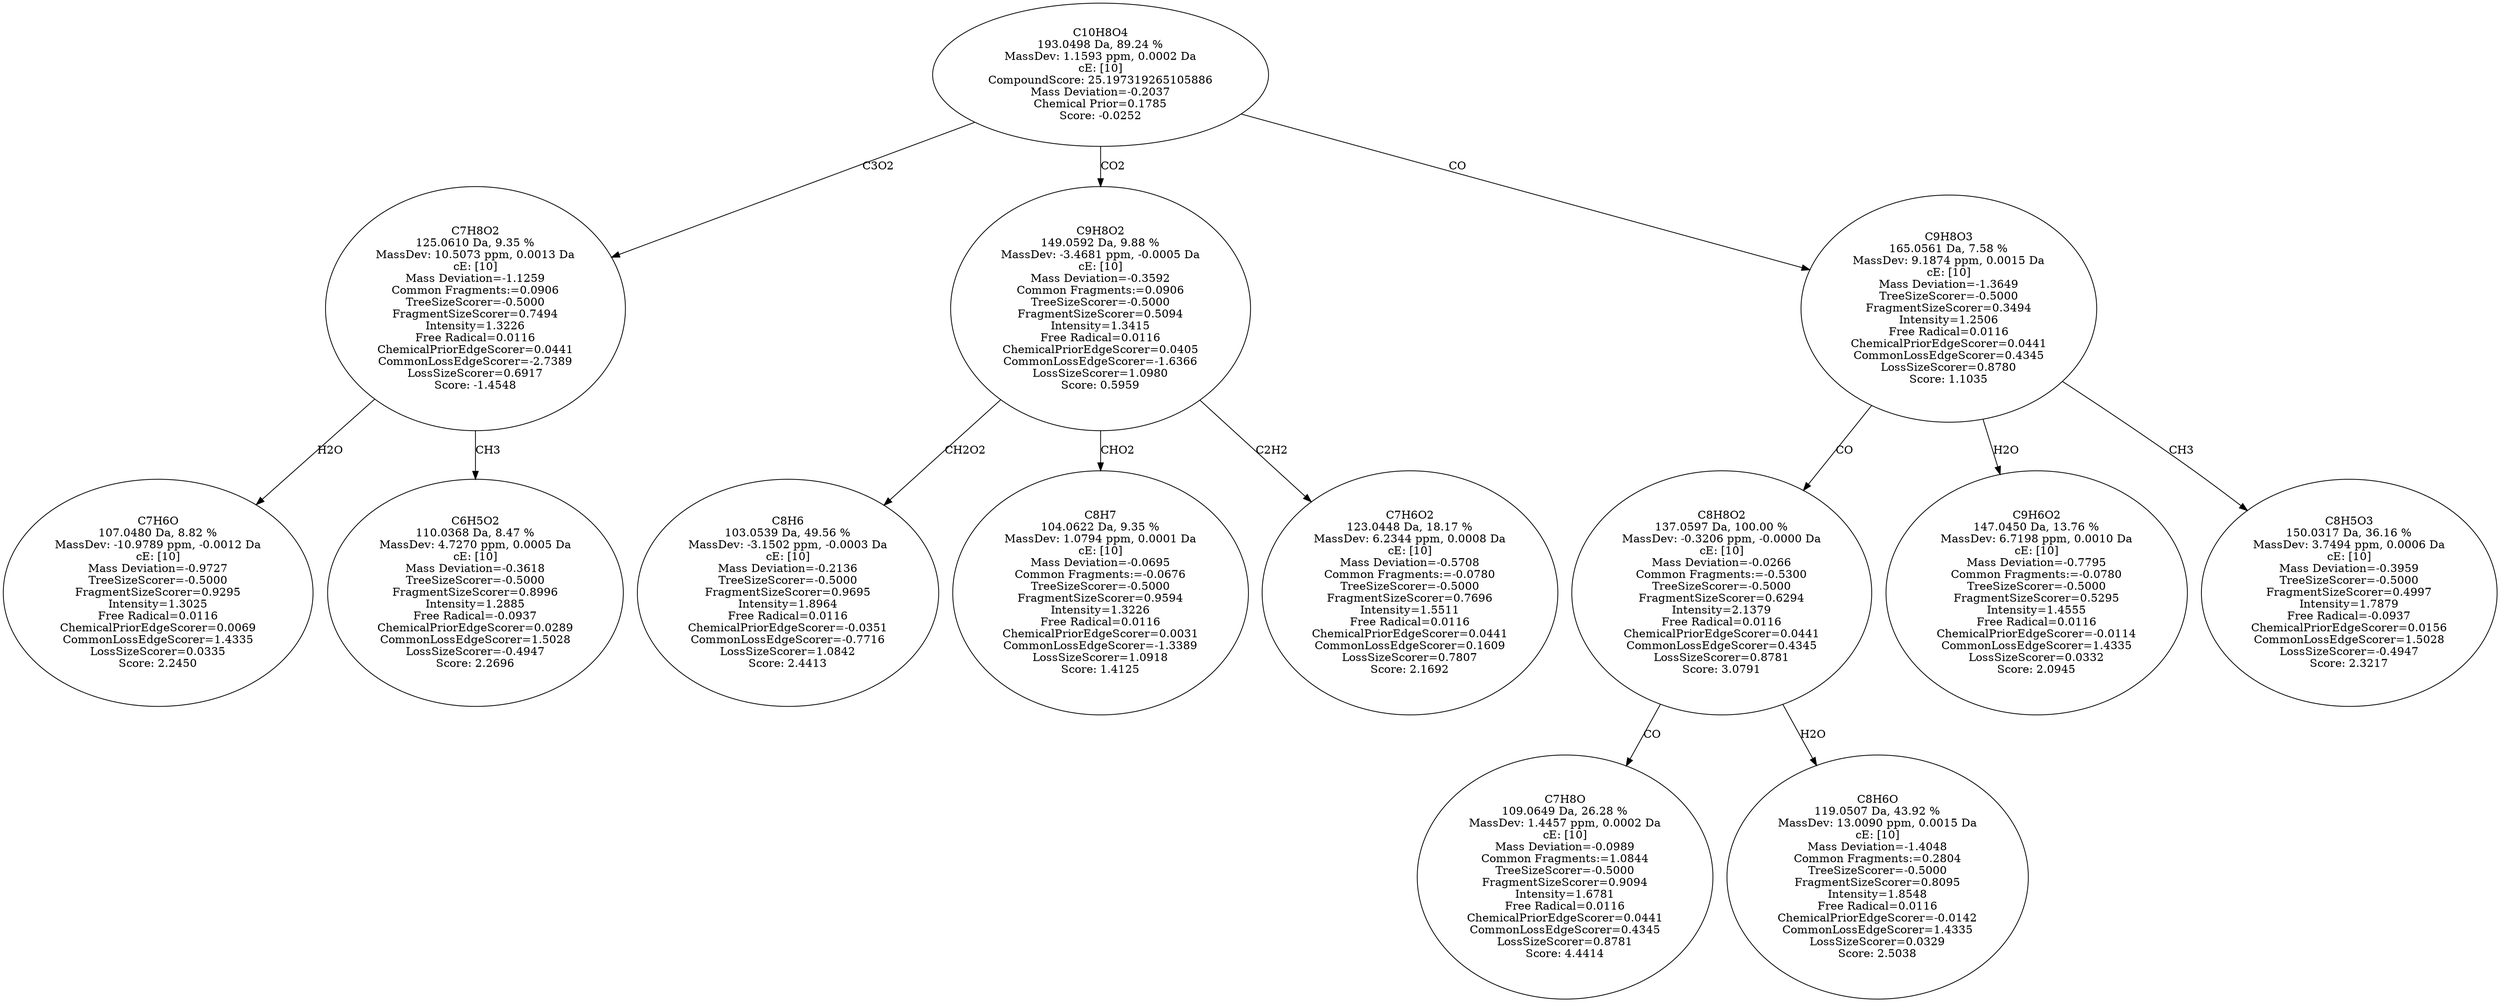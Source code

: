 strict digraph {
v1 [label="C7H6O\n107.0480 Da, 8.82 %\nMassDev: -10.9789 ppm, -0.0012 Da\ncE: [10]\nMass Deviation=-0.9727\nTreeSizeScorer=-0.5000\nFragmentSizeScorer=0.9295\nIntensity=1.3025\nFree Radical=0.0116\nChemicalPriorEdgeScorer=0.0069\nCommonLossEdgeScorer=1.4335\nLossSizeScorer=0.0335\nScore: 2.2450"];
v2 [label="C6H5O2\n110.0368 Da, 8.47 %\nMassDev: 4.7270 ppm, 0.0005 Da\ncE: [10]\nMass Deviation=-0.3618\nTreeSizeScorer=-0.5000\nFragmentSizeScorer=0.8996\nIntensity=1.2885\nFree Radical=-0.0937\nChemicalPriorEdgeScorer=0.0289\nCommonLossEdgeScorer=1.5028\nLossSizeScorer=-0.4947\nScore: 2.2696"];
v3 [label="C7H8O2\n125.0610 Da, 9.35 %\nMassDev: 10.5073 ppm, 0.0013 Da\ncE: [10]\nMass Deviation=-1.1259\nCommon Fragments:=0.0906\nTreeSizeScorer=-0.5000\nFragmentSizeScorer=0.7494\nIntensity=1.3226\nFree Radical=0.0116\nChemicalPriorEdgeScorer=0.0441\nCommonLossEdgeScorer=-2.7389\nLossSizeScorer=0.6917\nScore: -1.4548"];
v4 [label="C8H6\n103.0539 Da, 49.56 %\nMassDev: -3.1502 ppm, -0.0003 Da\ncE: [10]\nMass Deviation=-0.2136\nTreeSizeScorer=-0.5000\nFragmentSizeScorer=0.9695\nIntensity=1.8964\nFree Radical=0.0116\nChemicalPriorEdgeScorer=-0.0351\nCommonLossEdgeScorer=-0.7716\nLossSizeScorer=1.0842\nScore: 2.4413"];
v5 [label="C8H7\n104.0622 Da, 9.35 %\nMassDev: 1.0794 ppm, 0.0001 Da\ncE: [10]\nMass Deviation=-0.0695\nCommon Fragments:=-0.0676\nTreeSizeScorer=-0.5000\nFragmentSizeScorer=0.9594\nIntensity=1.3226\nFree Radical=0.0116\nChemicalPriorEdgeScorer=0.0031\nCommonLossEdgeScorer=-1.3389\nLossSizeScorer=1.0918\nScore: 1.4125"];
v6 [label="C7H6O2\n123.0448 Da, 18.17 %\nMassDev: 6.2344 ppm, 0.0008 Da\ncE: [10]\nMass Deviation=-0.5708\nCommon Fragments:=-0.0780\nTreeSizeScorer=-0.5000\nFragmentSizeScorer=0.7696\nIntensity=1.5511\nFree Radical=0.0116\nChemicalPriorEdgeScorer=0.0441\nCommonLossEdgeScorer=0.1609\nLossSizeScorer=0.7807\nScore: 2.1692"];
v7 [label="C9H8O2\n149.0592 Da, 9.88 %\nMassDev: -3.4681 ppm, -0.0005 Da\ncE: [10]\nMass Deviation=-0.3592\nCommon Fragments:=0.0906\nTreeSizeScorer=-0.5000\nFragmentSizeScorer=0.5094\nIntensity=1.3415\nFree Radical=0.0116\nChemicalPriorEdgeScorer=0.0405\nCommonLossEdgeScorer=-1.6366\nLossSizeScorer=1.0980\nScore: 0.5959"];
v8 [label="C7H8O\n109.0649 Da, 26.28 %\nMassDev: 1.4457 ppm, 0.0002 Da\ncE: [10]\nMass Deviation=-0.0989\nCommon Fragments:=1.0844\nTreeSizeScorer=-0.5000\nFragmentSizeScorer=0.9094\nIntensity=1.6781\nFree Radical=0.0116\nChemicalPriorEdgeScorer=0.0441\nCommonLossEdgeScorer=0.4345\nLossSizeScorer=0.8781\nScore: 4.4414"];
v9 [label="C8H6O\n119.0507 Da, 43.92 %\nMassDev: 13.0090 ppm, 0.0015 Da\ncE: [10]\nMass Deviation=-1.4048\nCommon Fragments:=0.2804\nTreeSizeScorer=-0.5000\nFragmentSizeScorer=0.8095\nIntensity=1.8548\nFree Radical=0.0116\nChemicalPriorEdgeScorer=-0.0142\nCommonLossEdgeScorer=1.4335\nLossSizeScorer=0.0329\nScore: 2.5038"];
v10 [label="C8H8O2\n137.0597 Da, 100.00 %\nMassDev: -0.3206 ppm, -0.0000 Da\ncE: [10]\nMass Deviation=-0.0266\nCommon Fragments:=-0.5300\nTreeSizeScorer=-0.5000\nFragmentSizeScorer=0.6294\nIntensity=2.1379\nFree Radical=0.0116\nChemicalPriorEdgeScorer=0.0441\nCommonLossEdgeScorer=0.4345\nLossSizeScorer=0.8781\nScore: 3.0791"];
v11 [label="C9H6O2\n147.0450 Da, 13.76 %\nMassDev: 6.7198 ppm, 0.0010 Da\ncE: [10]\nMass Deviation=-0.7795\nCommon Fragments:=-0.0780\nTreeSizeScorer=-0.5000\nFragmentSizeScorer=0.5295\nIntensity=1.4555\nFree Radical=0.0116\nChemicalPriorEdgeScorer=-0.0114\nCommonLossEdgeScorer=1.4335\nLossSizeScorer=0.0332\nScore: 2.0945"];
v12 [label="C8H5O3\n150.0317 Da, 36.16 %\nMassDev: 3.7494 ppm, 0.0006 Da\ncE: [10]\nMass Deviation=-0.3959\nTreeSizeScorer=-0.5000\nFragmentSizeScorer=0.4997\nIntensity=1.7879\nFree Radical=-0.0937\nChemicalPriorEdgeScorer=0.0156\nCommonLossEdgeScorer=1.5028\nLossSizeScorer=-0.4947\nScore: 2.3217"];
v13 [label="C9H8O3\n165.0561 Da, 7.58 %\nMassDev: 9.1874 ppm, 0.0015 Da\ncE: [10]\nMass Deviation=-1.3649\nTreeSizeScorer=-0.5000\nFragmentSizeScorer=0.3494\nIntensity=1.2506\nFree Radical=0.0116\nChemicalPriorEdgeScorer=0.0441\nCommonLossEdgeScorer=0.4345\nLossSizeScorer=0.8780\nScore: 1.1035"];
v14 [label="C10H8O4\n193.0498 Da, 89.24 %\nMassDev: 1.1593 ppm, 0.0002 Da\ncE: [10]\nCompoundScore: 25.197319265105886\nMass Deviation=-0.2037\nChemical Prior=0.1785\nScore: -0.0252"];
v3 -> v1 [label="H2O"];
v3 -> v2 [label="CH3"];
v14 -> v3 [label="C3O2"];
v7 -> v4 [label="CH2O2"];
v7 -> v5 [label="CHO2"];
v7 -> v6 [label="C2H2"];
v14 -> v7 [label="CO2"];
v10 -> v8 [label="CO"];
v10 -> v9 [label="H2O"];
v13 -> v10 [label="CO"];
v13 -> v11 [label="H2O"];
v13 -> v12 [label="CH3"];
v14 -> v13 [label="CO"];
}